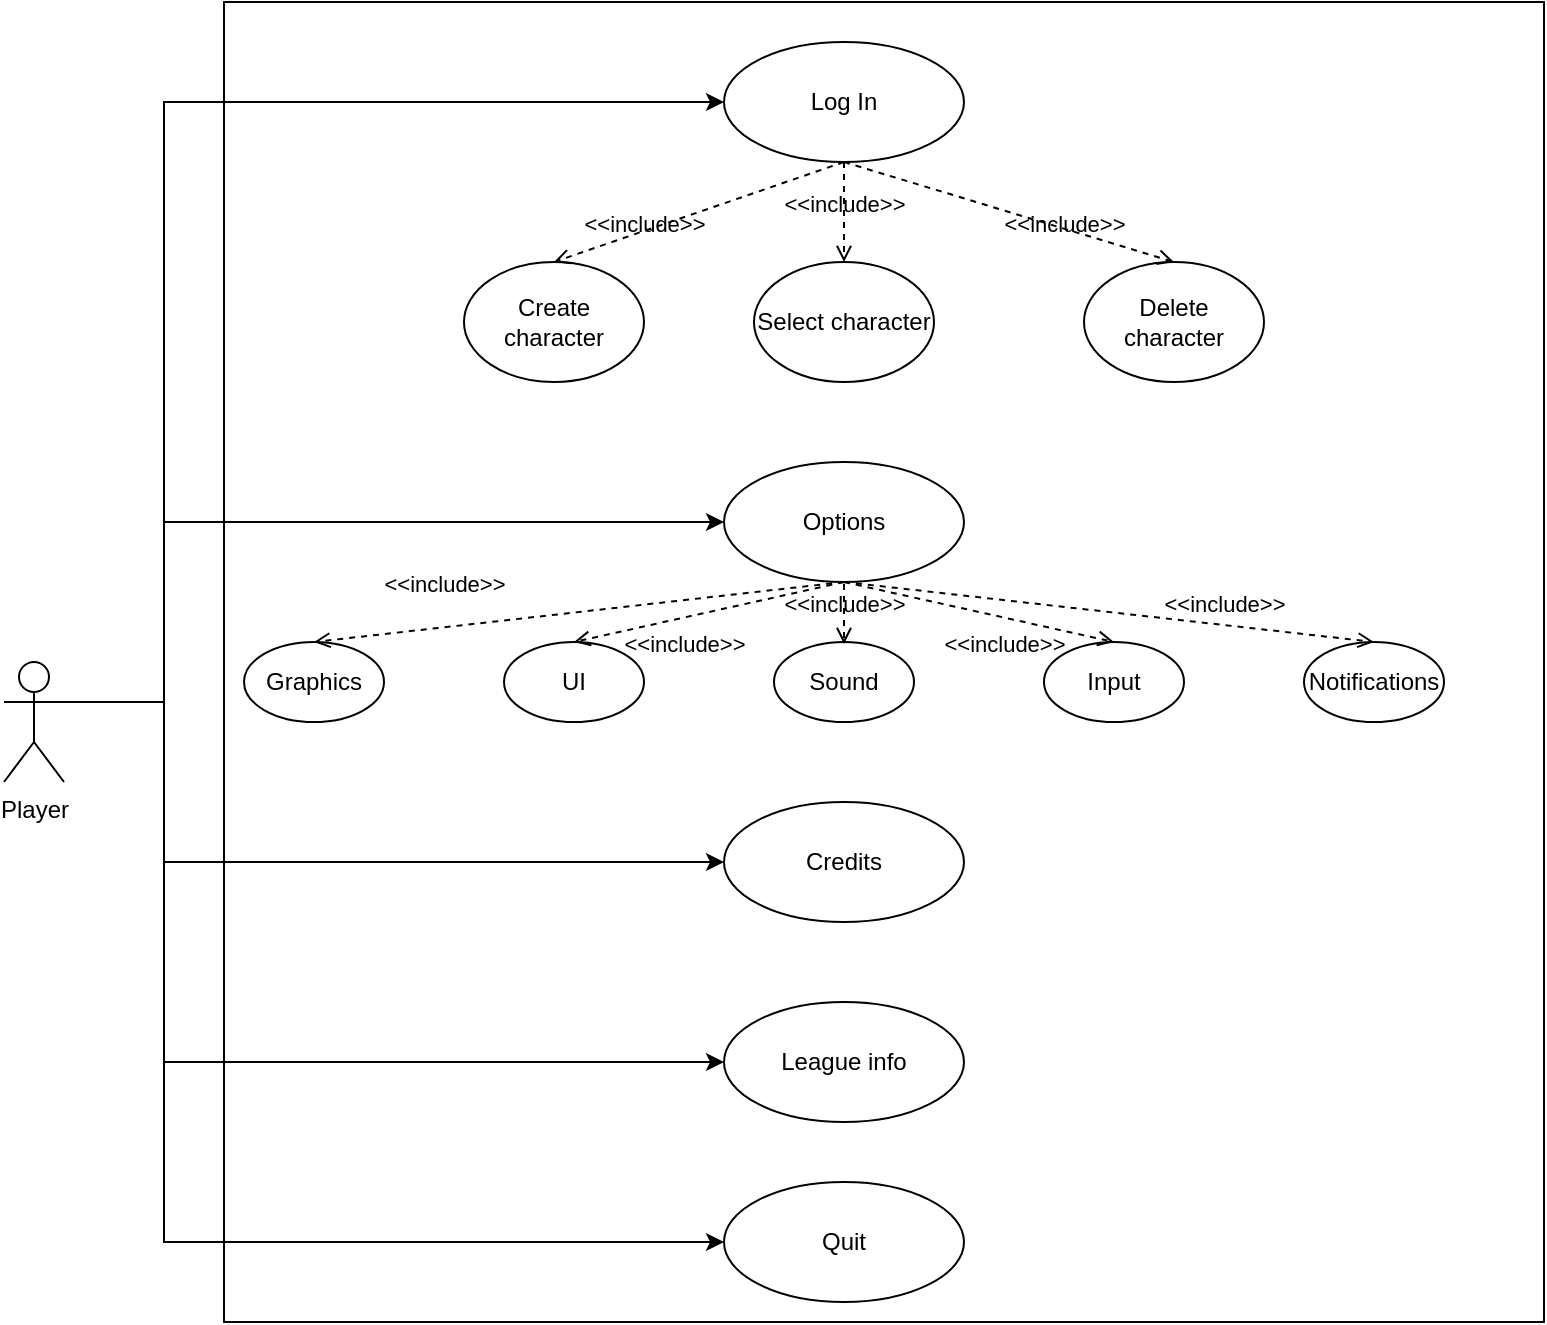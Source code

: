 <mxfile version="14.4.3" type="github">
  <diagram id="LwFf-PN_MLjPBO5vaeJa" name="Page-1">
    <mxGraphModel dx="1209" dy="672" grid="1" gridSize="10" guides="1" tooltips="1" connect="1" arrows="1" fold="1" page="1" pageScale="1" pageWidth="1654" pageHeight="2336" math="0" shadow="0">
      <root>
        <mxCell id="0" />
        <mxCell id="1" parent="0" />
        <mxCell id="7C4mghUsUFHCazWrM5nd-2" value="" style="whiteSpace=wrap;html=1;aspect=fixed;" parent="1" vertex="1">
          <mxGeometry x="210" y="30" width="660" height="660" as="geometry" />
        </mxCell>
        <mxCell id="WhPOa_HBjWYCAHbv1lrn-6" style="edgeStyle=orthogonalEdgeStyle;rounded=0;orthogonalLoop=1;jettySize=auto;html=1;entryX=0;entryY=0.5;entryDx=0;entryDy=0;" edge="1" parent="1" source="7C4mghUsUFHCazWrM5nd-1" target="7C4mghUsUFHCazWrM5nd-3">
          <mxGeometry relative="1" as="geometry">
            <Array as="points">
              <mxPoint x="180" y="380" />
              <mxPoint x="180" y="80" />
            </Array>
          </mxGeometry>
        </mxCell>
        <mxCell id="WhPOa_HBjWYCAHbv1lrn-7" style="edgeStyle=orthogonalEdgeStyle;rounded=0;orthogonalLoop=1;jettySize=auto;html=1;entryX=0;entryY=0.5;entryDx=0;entryDy=0;" edge="1" parent="1" source="7C4mghUsUFHCazWrM5nd-1" target="7C4mghUsUFHCazWrM5nd-4">
          <mxGeometry relative="1" as="geometry">
            <Array as="points">
              <mxPoint x="180" y="380" />
              <mxPoint x="180" y="290" />
            </Array>
          </mxGeometry>
        </mxCell>
        <mxCell id="WhPOa_HBjWYCAHbv1lrn-8" style="edgeStyle=orthogonalEdgeStyle;rounded=0;orthogonalLoop=1;jettySize=auto;html=1;entryX=0;entryY=0.5;entryDx=0;entryDy=0;" edge="1" parent="1" source="7C4mghUsUFHCazWrM5nd-1" target="7C4mghUsUFHCazWrM5nd-5">
          <mxGeometry relative="1" as="geometry">
            <Array as="points">
              <mxPoint x="180" y="380" />
              <mxPoint x="180" y="460" />
            </Array>
          </mxGeometry>
        </mxCell>
        <mxCell id="WhPOa_HBjWYCAHbv1lrn-9" style="edgeStyle=orthogonalEdgeStyle;rounded=0;orthogonalLoop=1;jettySize=auto;html=1;entryX=0;entryY=0.5;entryDx=0;entryDy=0;" edge="1" parent="1" source="7C4mghUsUFHCazWrM5nd-1" target="7C4mghUsUFHCazWrM5nd-6">
          <mxGeometry relative="1" as="geometry">
            <Array as="points">
              <mxPoint x="180" y="380" />
              <mxPoint x="180" y="560" />
            </Array>
          </mxGeometry>
        </mxCell>
        <mxCell id="WhPOa_HBjWYCAHbv1lrn-10" style="edgeStyle=orthogonalEdgeStyle;rounded=0;orthogonalLoop=1;jettySize=auto;html=1;entryX=0;entryY=0.5;entryDx=0;entryDy=0;" edge="1" parent="1" source="7C4mghUsUFHCazWrM5nd-1" target="7C4mghUsUFHCazWrM5nd-7">
          <mxGeometry relative="1" as="geometry">
            <Array as="points">
              <mxPoint x="180" y="380" />
              <mxPoint x="180" y="650" />
            </Array>
          </mxGeometry>
        </mxCell>
        <mxCell id="7C4mghUsUFHCazWrM5nd-1" value="Player" style="shape=umlActor;verticalLabelPosition=bottom;verticalAlign=top;html=1;outlineConnect=0;" parent="1" vertex="1">
          <mxGeometry x="100" y="360" width="30" height="60" as="geometry" />
        </mxCell>
        <mxCell id="7C4mghUsUFHCazWrM5nd-3" value="Log In" style="ellipse;whiteSpace=wrap;html=1;" parent="1" vertex="1">
          <mxGeometry x="460" y="50" width="120" height="60" as="geometry" />
        </mxCell>
        <mxCell id="7C4mghUsUFHCazWrM5nd-4" value="Options" style="ellipse;whiteSpace=wrap;html=1;" parent="1" vertex="1">
          <mxGeometry x="460" y="260" width="120" height="60" as="geometry" />
        </mxCell>
        <mxCell id="7C4mghUsUFHCazWrM5nd-5" value="Credits" style="ellipse;whiteSpace=wrap;html=1;" parent="1" vertex="1">
          <mxGeometry x="460" y="430" width="120" height="60" as="geometry" />
        </mxCell>
        <mxCell id="7C4mghUsUFHCazWrM5nd-6" value="League info" style="ellipse;whiteSpace=wrap;html=1;" parent="1" vertex="1">
          <mxGeometry x="460" y="530" width="120" height="60" as="geometry" />
        </mxCell>
        <mxCell id="7C4mghUsUFHCazWrM5nd-7" value="Quit" style="ellipse;whiteSpace=wrap;html=1;" parent="1" vertex="1">
          <mxGeometry x="460" y="620" width="120" height="60" as="geometry" />
        </mxCell>
        <mxCell id="7C4mghUsUFHCazWrM5nd-8" value="Create character" style="ellipse;whiteSpace=wrap;html=1;" parent="1" vertex="1">
          <mxGeometry x="330" y="160" width="90" height="60" as="geometry" />
        </mxCell>
        <mxCell id="7C4mghUsUFHCazWrM5nd-9" value="Select character" style="ellipse;whiteSpace=wrap;html=1;" parent="1" vertex="1">
          <mxGeometry x="475" y="160" width="90" height="60" as="geometry" />
        </mxCell>
        <mxCell id="7C4mghUsUFHCazWrM5nd-10" value="Delete character" style="ellipse;whiteSpace=wrap;html=1;" parent="1" vertex="1">
          <mxGeometry x="640" y="160" width="90" height="60" as="geometry" />
        </mxCell>
        <mxCell id="WhPOa_HBjWYCAHbv1lrn-1" value="Graphics" style="ellipse;whiteSpace=wrap;html=1;" vertex="1" parent="1">
          <mxGeometry x="220" y="350" width="70" height="40" as="geometry" />
        </mxCell>
        <mxCell id="WhPOa_HBjWYCAHbv1lrn-2" value="Sound" style="ellipse;whiteSpace=wrap;html=1;" vertex="1" parent="1">
          <mxGeometry x="485" y="350" width="70" height="40" as="geometry" />
        </mxCell>
        <mxCell id="WhPOa_HBjWYCAHbv1lrn-3" value="UI" style="ellipse;whiteSpace=wrap;html=1;" vertex="1" parent="1">
          <mxGeometry x="350" y="350" width="70" height="40" as="geometry" />
        </mxCell>
        <mxCell id="WhPOa_HBjWYCAHbv1lrn-4" value="Notifications" style="ellipse;whiteSpace=wrap;html=1;" vertex="1" parent="1">
          <mxGeometry x="750" y="350" width="70" height="40" as="geometry" />
        </mxCell>
        <mxCell id="WhPOa_HBjWYCAHbv1lrn-5" value="Input" style="ellipse;whiteSpace=wrap;html=1;" vertex="1" parent="1">
          <mxGeometry x="620" y="350" width="70" height="40" as="geometry" />
        </mxCell>
        <mxCell id="WhPOa_HBjWYCAHbv1lrn-12" value="&amp;lt;&amp;lt;include&amp;gt;&amp;gt;" style="html=1;verticalAlign=bottom;labelBackgroundColor=none;endArrow=open;endFill=0;dashed=1;exitX=0.5;exitY=1;exitDx=0;exitDy=0;entryX=0.5;entryY=0;entryDx=0;entryDy=0;" edge="1" parent="1" source="7C4mghUsUFHCazWrM5nd-3" target="7C4mghUsUFHCazWrM5nd-8">
          <mxGeometry x="0.403" y="5" width="160" relative="1" as="geometry">
            <mxPoint x="530" y="360" as="sourcePoint" />
            <mxPoint x="690" y="360" as="targetPoint" />
            <mxPoint as="offset" />
          </mxGeometry>
        </mxCell>
        <mxCell id="WhPOa_HBjWYCAHbv1lrn-13" value="&amp;lt;&amp;lt;include&amp;gt;&amp;gt;" style="html=1;verticalAlign=bottom;labelBackgroundColor=none;endArrow=open;endFill=0;dashed=1;exitX=0.5;exitY=1;exitDx=0;exitDy=0;entryX=0.5;entryY=0;entryDx=0;entryDy=0;" edge="1" parent="1" source="7C4mghUsUFHCazWrM5nd-3" target="7C4mghUsUFHCazWrM5nd-9">
          <mxGeometry x="0.2" width="160" relative="1" as="geometry">
            <mxPoint x="511.96" y="110" as="sourcePoint" />
            <mxPoint x="406.82" y="168.787" as="targetPoint" />
            <mxPoint as="offset" />
          </mxGeometry>
        </mxCell>
        <mxCell id="WhPOa_HBjWYCAHbv1lrn-14" value="&amp;lt;&amp;lt;include&amp;gt;&amp;gt;" style="html=1;verticalAlign=bottom;labelBackgroundColor=none;endArrow=open;endFill=0;dashed=1;exitX=0.5;exitY=1;exitDx=0;exitDy=0;entryX=0.5;entryY=0;entryDx=0;entryDy=0;" edge="1" parent="1" target="7C4mghUsUFHCazWrM5nd-10">
          <mxGeometry x="0.356" y="-6" width="160" relative="1" as="geometry">
            <mxPoint x="520" y="110" as="sourcePoint" />
            <mxPoint x="520" y="160" as="targetPoint" />
            <mxPoint as="offset" />
          </mxGeometry>
        </mxCell>
        <mxCell id="WhPOa_HBjWYCAHbv1lrn-15" value="&amp;lt;&amp;lt;include&amp;gt;&amp;gt;" style="html=1;verticalAlign=bottom;labelBackgroundColor=none;endArrow=open;endFill=0;dashed=1;entryX=0.5;entryY=0;entryDx=0;entryDy=0;exitX=0.5;exitY=1;exitDx=0;exitDy=0;" edge="1" parent="1" source="7C4mghUsUFHCazWrM5nd-4" target="WhPOa_HBjWYCAHbv1lrn-1">
          <mxGeometry x="0.499" y="-13" width="160" relative="1" as="geometry">
            <mxPoint x="530" y="310" as="sourcePoint" />
            <mxPoint x="690" y="310" as="targetPoint" />
            <mxPoint as="offset" />
          </mxGeometry>
        </mxCell>
        <mxCell id="WhPOa_HBjWYCAHbv1lrn-16" value="&amp;lt;&amp;lt;include&amp;gt;&amp;gt;" style="html=1;verticalAlign=bottom;labelBackgroundColor=none;endArrow=open;endFill=0;dashed=1;exitX=0.5;exitY=1;exitDx=0;exitDy=0;entryX=0.5;entryY=0;entryDx=0;entryDy=0;" edge="1" parent="1" source="7C4mghUsUFHCazWrM5nd-4" target="WhPOa_HBjWYCAHbv1lrn-3">
          <mxGeometry x="0.255" y="22" width="160" relative="1" as="geometry">
            <mxPoint x="80" y="490" as="sourcePoint" />
            <mxPoint x="240" y="490" as="targetPoint" />
            <mxPoint as="offset" />
          </mxGeometry>
        </mxCell>
        <mxCell id="WhPOa_HBjWYCAHbv1lrn-17" value="&amp;lt;&amp;lt;include&amp;gt;&amp;gt;" style="html=1;verticalAlign=bottom;labelBackgroundColor=none;endArrow=open;endFill=0;dashed=1;exitX=0.5;exitY=1;exitDx=0;exitDy=0;entryX=0.5;entryY=0;entryDx=0;entryDy=0;" edge="1" parent="1">
          <mxGeometry x="0.267" width="160" relative="1" as="geometry">
            <mxPoint x="520" y="321" as="sourcePoint" />
            <mxPoint x="520" y="351" as="targetPoint" />
            <mxPoint as="offset" />
          </mxGeometry>
        </mxCell>
        <mxCell id="WhPOa_HBjWYCAHbv1lrn-18" value="&amp;lt;&amp;lt;include&amp;gt;&amp;gt;" style="html=1;verticalAlign=bottom;labelBackgroundColor=none;endArrow=open;endFill=0;dashed=1;exitX=0.5;exitY=1;exitDx=0;exitDy=0;entryX=0.5;entryY=0;entryDx=0;entryDy=0;" edge="1" parent="1" source="7C4mghUsUFHCazWrM5nd-4" target="WhPOa_HBjWYCAHbv1lrn-5">
          <mxGeometry x="0.255" y="-22" width="160" relative="1" as="geometry">
            <mxPoint x="210" y="500" as="sourcePoint" />
            <mxPoint x="370" y="500" as="targetPoint" />
            <mxPoint as="offset" />
          </mxGeometry>
        </mxCell>
        <mxCell id="WhPOa_HBjWYCAHbv1lrn-19" value="&amp;lt;&amp;lt;include&amp;gt;&amp;gt;" style="html=1;verticalAlign=bottom;labelBackgroundColor=none;endArrow=open;endFill=0;dashed=1;entryX=0.5;entryY=0;entryDx=0;entryDy=0;" edge="1" parent="1" target="WhPOa_HBjWYCAHbv1lrn-4">
          <mxGeometry x="0.433" y="1" width="160" relative="1" as="geometry">
            <mxPoint x="520" y="320" as="sourcePoint" />
            <mxPoint x="770" y="300" as="targetPoint" />
            <mxPoint as="offset" />
          </mxGeometry>
        </mxCell>
      </root>
    </mxGraphModel>
  </diagram>
</mxfile>

